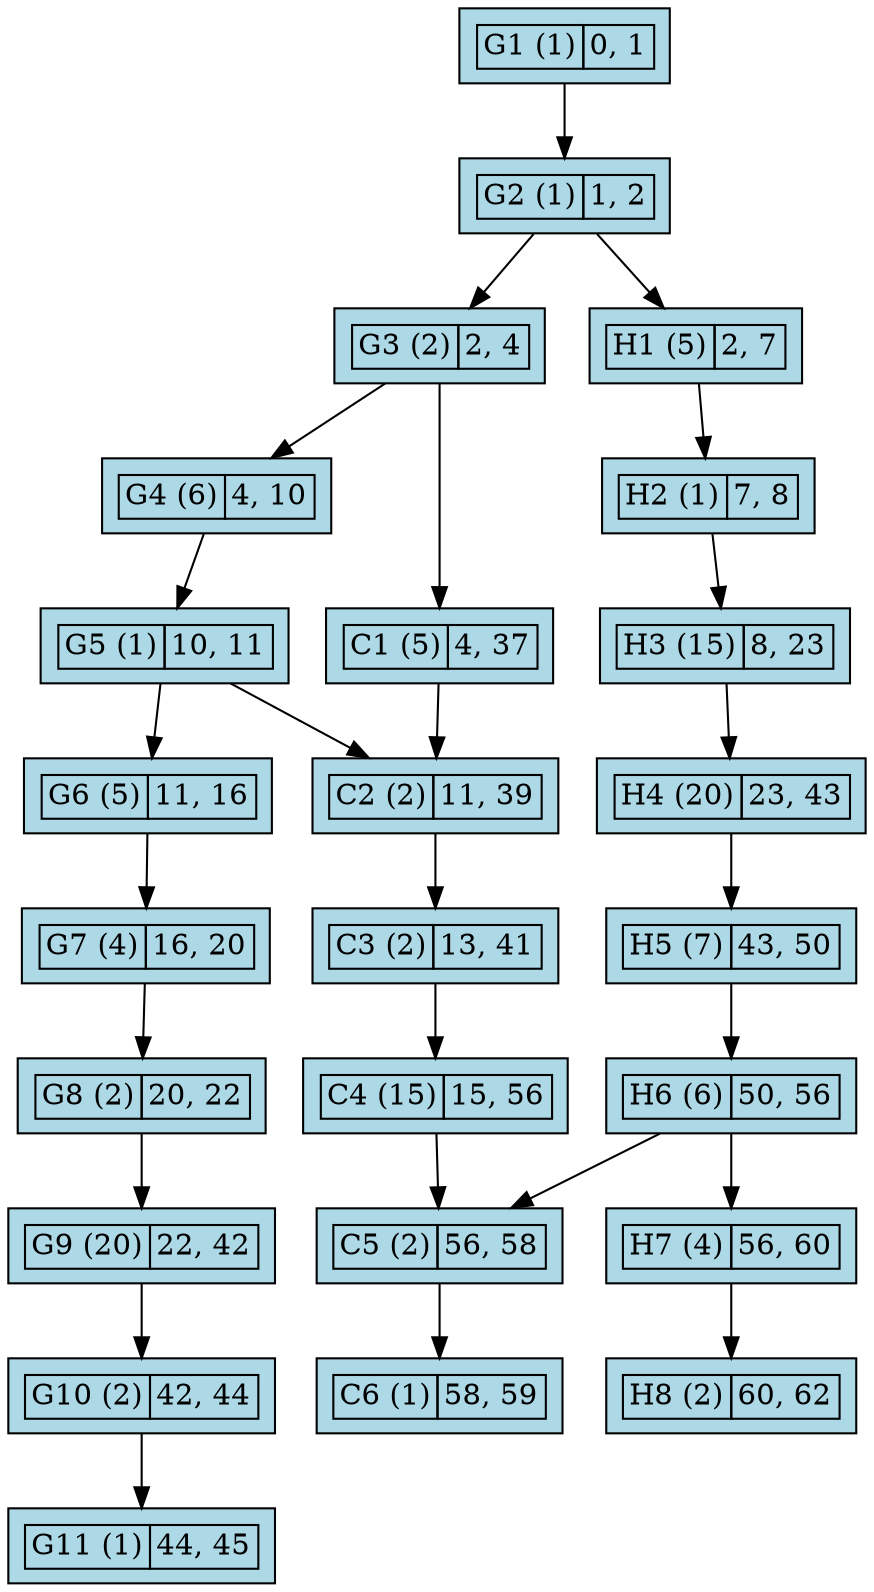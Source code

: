 digraph G {
  G1 [shape=rect, style=filled, fillcolor=lightblue, label=<<table border="0" cellborder="1" cellspacing="0"><tr><td>G1 (1)</td><td>0, 1</td></tr></table>>];
  G2 [shape=rect, style=filled, fillcolor=lightblue, label=<<table border="0" cellborder="1" cellspacing="0"><tr><td>G2 (1)</td><td>1, 2</td></tr></table>>];
  G3 [shape=rect, style=filled, fillcolor=lightblue, label=<<table border="0" cellborder="1" cellspacing="0"><tr><td>G3 (2)</td><td>2, 4</td></tr></table>>];
  G4 [shape=rect, style=filled, fillcolor=lightblue, label=<<table border="0" cellborder="1" cellspacing="0"><tr><td>G4 (6)</td><td>4, 10</td></tr></table>>];
  G5 [shape=rect, style=filled, fillcolor=lightblue, label=<<table border="0" cellborder="1" cellspacing="0"><tr><td>G5 (1)</td><td>10, 11</td></tr></table>>];
  G6 [shape=rect, style=filled, fillcolor=lightblue, label=<<table border="0" cellborder="1" cellspacing="0"><tr><td>G6 (5)</td><td>11, 16</td></tr></table>>];
  G7 [shape=rect, style=filled, fillcolor=lightblue, label=<<table border="0" cellborder="1" cellspacing="0"><tr><td>G7 (4)</td><td>16, 20</td></tr></table>>];
  G8 [shape=rect, style=filled, fillcolor=lightblue, label=<<table border="0" cellborder="1" cellspacing="0"><tr><td>G8 (2)</td><td>20, 22</td></tr></table>>];
  G9 [shape=rect, style=filled, fillcolor=lightblue, label=<<table border="0" cellborder="1" cellspacing="0"><tr><td>G9 (20)</td><td>22, 42</td></tr></table>>];
  G10 [shape=rect, style=filled, fillcolor=lightblue, label=<<table border="0" cellborder="1" cellspacing="0"><tr><td>G10 (2)</td><td>42, 44</td></tr></table>>];
  G11 [shape=rect, style=filled, fillcolor=lightblue, label=<<table border="0" cellborder="1" cellspacing="0"><tr><td>G11 (1)</td><td>44, 45</td></tr></table>>];
  H1 [shape=rect, style=filled, fillcolor=lightblue, label=<<table border="0" cellborder="1" cellspacing="0"><tr><td>H1 (5)</td><td>2, 7</td></tr></table>>];
  H2 [shape=rect, style=filled, fillcolor=lightblue, label=<<table border="0" cellborder="1" cellspacing="0"><tr><td>H2 (1)</td><td>7, 8</td></tr></table>>];
  H3 [shape=rect, style=filled, fillcolor=lightblue, label=<<table border="0" cellborder="1" cellspacing="0"><tr><td>H3 (15)</td><td>8, 23</td></tr></table>>];
  H4 [shape=rect, style=filled, fillcolor=lightblue, label=<<table border="0" cellborder="1" cellspacing="0"><tr><td>H4 (20)</td><td>23, 43</td></tr></table>>];
  H5 [shape=rect, style=filled, fillcolor=lightblue, label=<<table border="0" cellborder="1" cellspacing="0"><tr><td>H5 (7)</td><td>43, 50</td></tr></table>>];
  H6 [shape=rect, style=filled, fillcolor=lightblue, label=<<table border="0" cellborder="1" cellspacing="0"><tr><td>H6 (6)</td><td>50, 56</td></tr></table>>];
  H7 [shape=rect, style=filled, fillcolor=lightblue, label=<<table border="0" cellborder="1" cellspacing="0"><tr><td>H7 (4)</td><td>56, 60</td></tr></table>>];
  H8 [shape=rect, style=filled, fillcolor=lightblue, label=<<table border="0" cellborder="1" cellspacing="0"><tr><td>H8 (2)</td><td>60, 62</td></tr></table>>];
  C1 [shape=rect, style=filled, fillcolor=lightblue, label=<<table border="0" cellborder="1" cellspacing="0"><tr><td>C1 (5)</td><td>4, 37</td></tr></table>>];
  C2 [shape=rect, style=filled, fillcolor=lightblue, label=<<table border="0" cellborder="1" cellspacing="0"><tr><td>C2 (2)</td><td>11, 39</td></tr></table>>];
  C3 [shape=rect, style=filled, fillcolor=lightblue, label=<<table border="0" cellborder="1" cellspacing="0"><tr><td>C3 (2)</td><td>13, 41</td></tr></table>>];
  C4 [shape=rect, style=filled, fillcolor=lightblue, label=<<table border="0" cellborder="1" cellspacing="0"><tr><td>C4 (15)</td><td>15, 56</td></tr></table>>];
  C5 [shape=rect, style=filled, fillcolor=lightblue, label=<<table border="0" cellborder="1" cellspacing="0"><tr><td>C5 (2)</td><td>56, 58</td></tr></table>>];
  C6 [shape=rect, style=filled, fillcolor=lightblue, label=<<table border="0" cellborder="1" cellspacing="0"><tr><td>C6 (1)</td><td>58, 59</td></tr></table>>];
  G1 -> G2;
  G2 -> G3;
  G2 -> H1;
  G3 -> G4;
  G3 -> C1;
  G4 -> G5;
  G5 -> G6;
  G5 -> C2;
  G6 -> G7;
  G7 -> G8;
  G8 -> G9;
  G9 -> G10;
  G10 -> G11;
  H1 -> H2;
  H2 -> H3;
  H3 -> H4;
  H4 -> H5;
  H5 -> H6;
  H6 -> H7;
  H6 -> C5;
  H7 -> H8;
  C1 -> C2;
  C2 -> C3;
  C3 -> C4;
  C4 -> C5;
  C5 -> C6;
}
